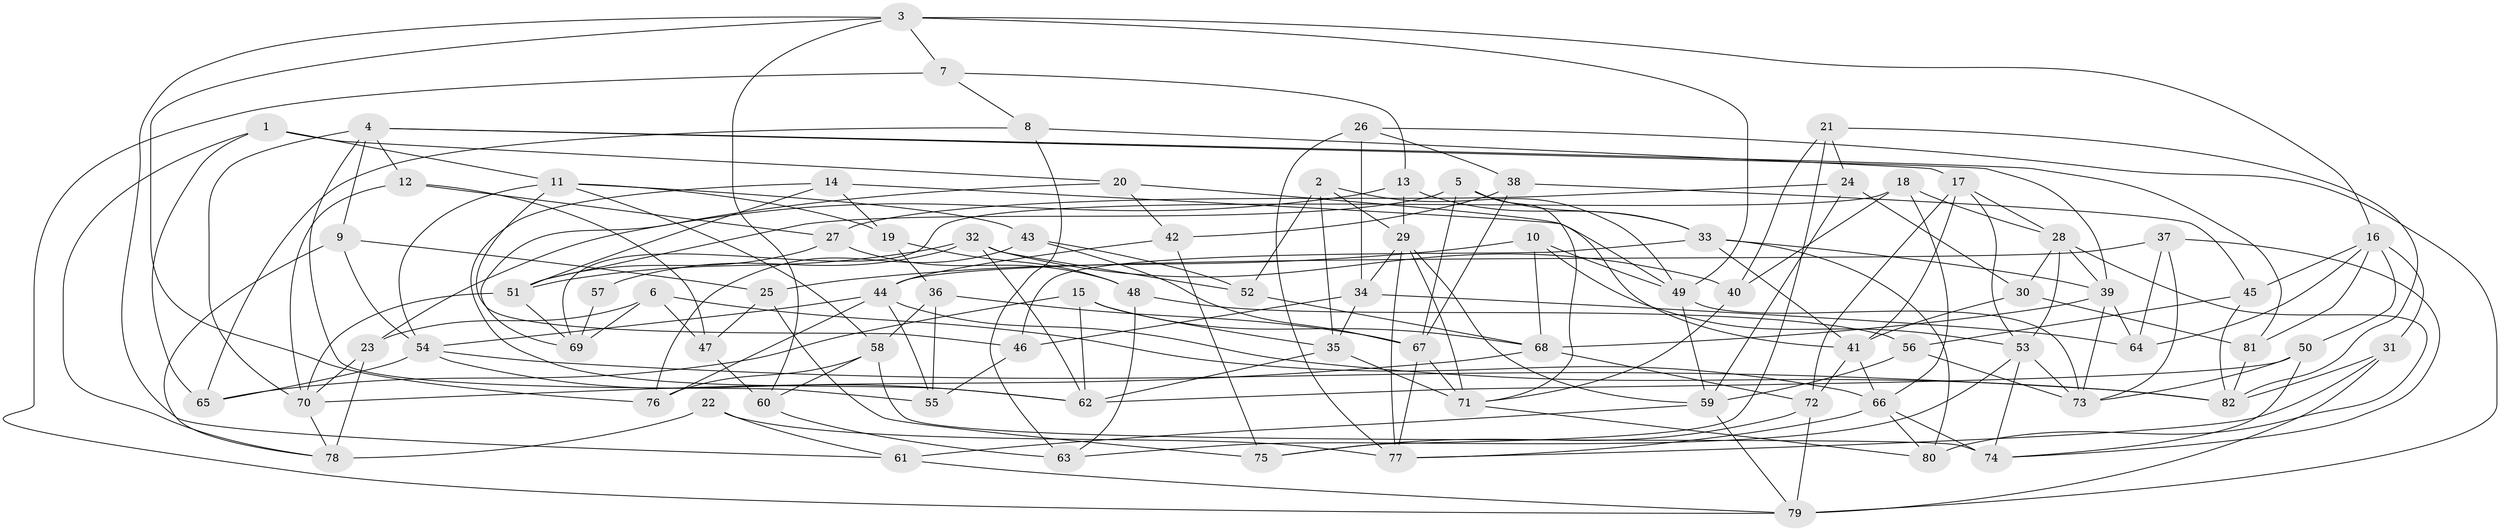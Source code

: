 // original degree distribution, {4: 1.0}
// Generated by graph-tools (version 1.1) at 2025/38/03/04/25 23:38:16]
// undirected, 82 vertices, 192 edges
graph export_dot {
  node [color=gray90,style=filled];
  1;
  2;
  3;
  4;
  5;
  6;
  7;
  8;
  9;
  10;
  11;
  12;
  13;
  14;
  15;
  16;
  17;
  18;
  19;
  20;
  21;
  22;
  23;
  24;
  25;
  26;
  27;
  28;
  29;
  30;
  31;
  32;
  33;
  34;
  35;
  36;
  37;
  38;
  39;
  40;
  41;
  42;
  43;
  44;
  45;
  46;
  47;
  48;
  49;
  50;
  51;
  52;
  53;
  54;
  55;
  56;
  57;
  58;
  59;
  60;
  61;
  62;
  63;
  64;
  65;
  66;
  67;
  68;
  69;
  70;
  71;
  72;
  73;
  74;
  75;
  76;
  77;
  78;
  79;
  80;
  81;
  82;
  1 -- 11 [weight=1.0];
  1 -- 20 [weight=1.0];
  1 -- 65 [weight=1.0];
  1 -- 78 [weight=1.0];
  2 -- 29 [weight=1.0];
  2 -- 35 [weight=1.0];
  2 -- 49 [weight=1.0];
  2 -- 52 [weight=1.0];
  3 -- 7 [weight=1.0];
  3 -- 16 [weight=1.0];
  3 -- 49 [weight=1.0];
  3 -- 60 [weight=1.0];
  3 -- 61 [weight=1.0];
  3 -- 76 [weight=1.0];
  4 -- 9 [weight=1.0];
  4 -- 12 [weight=1.0];
  4 -- 39 [weight=1.0];
  4 -- 55 [weight=1.0];
  4 -- 70 [weight=1.0];
  4 -- 81 [weight=1.0];
  5 -- 33 [weight=1.0];
  5 -- 51 [weight=1.0];
  5 -- 67 [weight=1.0];
  5 -- 71 [weight=1.0];
  6 -- 23 [weight=1.0];
  6 -- 47 [weight=1.0];
  6 -- 66 [weight=1.0];
  6 -- 69 [weight=1.0];
  7 -- 8 [weight=1.0];
  7 -- 13 [weight=1.0];
  7 -- 79 [weight=1.0];
  8 -- 17 [weight=1.0];
  8 -- 63 [weight=1.0];
  8 -- 65 [weight=1.0];
  9 -- 25 [weight=1.0];
  9 -- 54 [weight=1.0];
  9 -- 78 [weight=1.0];
  10 -- 25 [weight=1.0];
  10 -- 49 [weight=1.0];
  10 -- 53 [weight=1.0];
  10 -- 68 [weight=1.0];
  11 -- 19 [weight=1.0];
  11 -- 43 [weight=1.0];
  11 -- 46 [weight=1.0];
  11 -- 54 [weight=1.0];
  11 -- 58 [weight=1.0];
  12 -- 27 [weight=1.0];
  12 -- 47 [weight=1.0];
  12 -- 70 [weight=1.0];
  13 -- 23 [weight=1.0];
  13 -- 29 [weight=1.0];
  13 -- 33 [weight=1.0];
  14 -- 19 [weight=1.0];
  14 -- 49 [weight=1.0];
  14 -- 51 [weight=1.0];
  14 -- 62 [weight=1.0];
  15 -- 35 [weight=1.0];
  15 -- 62 [weight=1.0];
  15 -- 65 [weight=1.0];
  15 -- 68 [weight=1.0];
  16 -- 31 [weight=1.0];
  16 -- 45 [weight=1.0];
  16 -- 50 [weight=1.0];
  16 -- 64 [weight=1.0];
  16 -- 81 [weight=1.0];
  17 -- 28 [weight=1.0];
  17 -- 41 [weight=1.0];
  17 -- 53 [weight=1.0];
  17 -- 72 [weight=2.0];
  18 -- 28 [weight=1.0];
  18 -- 40 [weight=1.0];
  18 -- 66 [weight=1.0];
  18 -- 69 [weight=1.0];
  19 -- 36 [weight=1.0];
  19 -- 48 [weight=1.0];
  20 -- 41 [weight=1.0];
  20 -- 42 [weight=1.0];
  20 -- 69 [weight=1.0];
  21 -- 24 [weight=1.0];
  21 -- 40 [weight=1.0];
  21 -- 75 [weight=1.0];
  21 -- 82 [weight=1.0];
  22 -- 61 [weight=1.0];
  22 -- 77 [weight=1.0];
  22 -- 78 [weight=2.0];
  23 -- 70 [weight=1.0];
  23 -- 78 [weight=1.0];
  24 -- 27 [weight=1.0];
  24 -- 30 [weight=1.0];
  24 -- 59 [weight=1.0];
  25 -- 47 [weight=1.0];
  25 -- 75 [weight=1.0];
  26 -- 34 [weight=1.0];
  26 -- 38 [weight=1.0];
  26 -- 77 [weight=1.0];
  26 -- 79 [weight=1.0];
  27 -- 48 [weight=1.0];
  27 -- 51 [weight=1.0];
  28 -- 30 [weight=1.0];
  28 -- 39 [weight=1.0];
  28 -- 53 [weight=1.0];
  28 -- 80 [weight=1.0];
  29 -- 34 [weight=1.0];
  29 -- 59 [weight=1.0];
  29 -- 71 [weight=1.0];
  29 -- 77 [weight=1.0];
  30 -- 41 [weight=1.0];
  30 -- 81 [weight=1.0];
  31 -- 77 [weight=1.0];
  31 -- 79 [weight=1.0];
  31 -- 82 [weight=1.0];
  32 -- 40 [weight=1.0];
  32 -- 51 [weight=1.0];
  32 -- 52 [weight=1.0];
  32 -- 57 [weight=2.0];
  32 -- 62 [weight=1.0];
  33 -- 39 [weight=1.0];
  33 -- 41 [weight=1.0];
  33 -- 46 [weight=1.0];
  33 -- 80 [weight=1.0];
  34 -- 35 [weight=2.0];
  34 -- 46 [weight=1.0];
  34 -- 64 [weight=1.0];
  35 -- 62 [weight=1.0];
  35 -- 71 [weight=1.0];
  36 -- 55 [weight=1.0];
  36 -- 58 [weight=1.0];
  36 -- 67 [weight=1.0];
  37 -- 44 [weight=1.0];
  37 -- 64 [weight=1.0];
  37 -- 73 [weight=1.0];
  37 -- 74 [weight=1.0];
  38 -- 42 [weight=1.0];
  38 -- 45 [weight=1.0];
  38 -- 67 [weight=1.0];
  39 -- 64 [weight=1.0];
  39 -- 68 [weight=1.0];
  39 -- 73 [weight=1.0];
  40 -- 71 [weight=1.0];
  41 -- 66 [weight=1.0];
  41 -- 72 [weight=1.0];
  42 -- 44 [weight=1.0];
  42 -- 75 [weight=1.0];
  43 -- 52 [weight=1.0];
  43 -- 67 [weight=1.0];
  43 -- 76 [weight=1.0];
  44 -- 54 [weight=1.0];
  44 -- 55 [weight=1.0];
  44 -- 76 [weight=1.0];
  44 -- 82 [weight=1.0];
  45 -- 56 [weight=1.0];
  45 -- 82 [weight=1.0];
  46 -- 55 [weight=1.0];
  47 -- 60 [weight=1.0];
  48 -- 56 [weight=1.0];
  48 -- 63 [weight=1.0];
  49 -- 59 [weight=1.0];
  49 -- 73 [weight=1.0];
  50 -- 62 [weight=1.0];
  50 -- 73 [weight=1.0];
  50 -- 74 [weight=1.0];
  51 -- 69 [weight=1.0];
  51 -- 70 [weight=1.0];
  52 -- 68 [weight=1.0];
  53 -- 63 [weight=1.0];
  53 -- 73 [weight=1.0];
  53 -- 74 [weight=1.0];
  54 -- 62 [weight=1.0];
  54 -- 65 [weight=1.0];
  54 -- 82 [weight=1.0];
  56 -- 59 [weight=1.0];
  56 -- 73 [weight=1.0];
  57 -- 69 [weight=2.0];
  58 -- 60 [weight=1.0];
  58 -- 74 [weight=2.0];
  58 -- 76 [weight=1.0];
  59 -- 61 [weight=1.0];
  59 -- 79 [weight=1.0];
  60 -- 63 [weight=1.0];
  61 -- 79 [weight=1.0];
  66 -- 74 [weight=1.0];
  66 -- 77 [weight=1.0];
  66 -- 80 [weight=1.0];
  67 -- 71 [weight=1.0];
  67 -- 77 [weight=1.0];
  68 -- 70 [weight=1.0];
  68 -- 72 [weight=1.0];
  70 -- 78 [weight=1.0];
  71 -- 80 [weight=1.0];
  72 -- 75 [weight=1.0];
  72 -- 79 [weight=1.0];
  81 -- 82 [weight=1.0];
}
